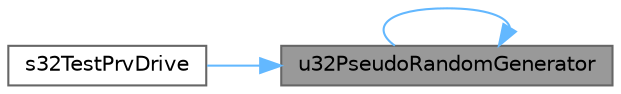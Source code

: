 digraph "u32PseudoRandomGenerator"
{
 // LATEX_PDF_SIZE
  bgcolor="transparent";
  edge [fontname=Helvetica,fontsize=10,labelfontname=Helvetica,labelfontsize=10];
  node [fontname=Helvetica,fontsize=10,shape=box,height=0.2,width=0.4];
  rankdir="RL";
  Node1 [id="Node000001",label="u32PseudoRandomGenerator",height=0.2,width=0.4,color="gray40", fillcolor="grey60", style="filled", fontcolor="black",tooltip="Pseudo random number generator."];
  Node1 -> Node2 [id="edge1_Node000001_Node000002",dir="back",color="steelblue1",style="solid",tooltip=" "];
  Node2 [id="Node000002",label="s32TestPrvDrive",height=0.2,width=0.4,color="grey40", fillcolor="white", style="filled",URL="$ef__test__driver_8c.html#aaef572f2711732b4230e77c3e0eda715",tooltip="Test the SD Card DiskIO functionalities Low level disk I/O module function checker."];
  Node1 -> Node1 [id="edge2_Node000001_Node000001",dir="back",color="steelblue1",style="solid",tooltip=" "];
}
